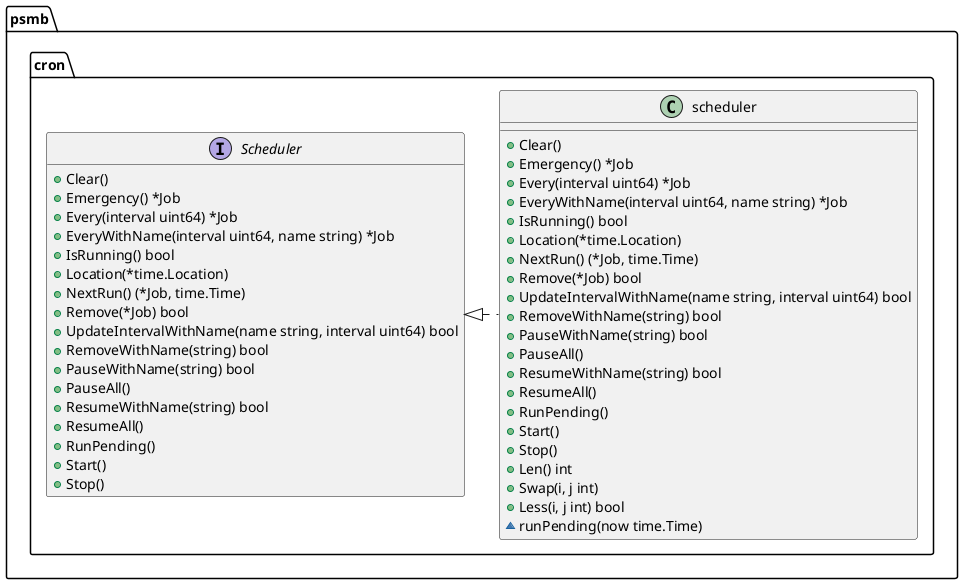 @startuml

set namespaceSeparator /

class psmb/cron/scheduler {
	+Clear()
	+Emergency() *Job
	+Every(interval uint64) *Job
	+EveryWithName(interval uint64, name string) *Job
	+IsRunning() bool
	+Location(*time.Location)
	+NextRun() (*Job, time.Time)
	+Remove(*Job) bool
	+UpdateIntervalWithName(name string, interval uint64) bool
	+RemoveWithName(string) bool
	+PauseWithName(string) bool
	+PauseAll()
	+ResumeWithName(string) bool
	+ResumeAll()
	+RunPending()
	+Start()
	+Stop()
    +Len() int
    +Swap(i, j int)
    +Less(i, j int) bool
    ~runPending(now time.Time)
}

interface psmb/cron/Scheduler {
	+Clear()
	+Emergency() *Job
	+Every(interval uint64) *Job
	+EveryWithName(interval uint64, name string) *Job
	+IsRunning() bool
	+Location(*time.Location)
	+NextRun() (*Job, time.Time)
	+Remove(*Job) bool
	+UpdateIntervalWithName(name string, interval uint64) bool
	+RemoveWithName(string) bool
	+PauseWithName(string) bool
	+PauseAll()
	+ResumeWithName(string) bool
	+ResumeAll()
	+RunPending()
	+Start()
	+Stop()
}

"psmb/cron/Scheduler" <|. "psmb/cron/scheduler"

hide interface fields

@enduml